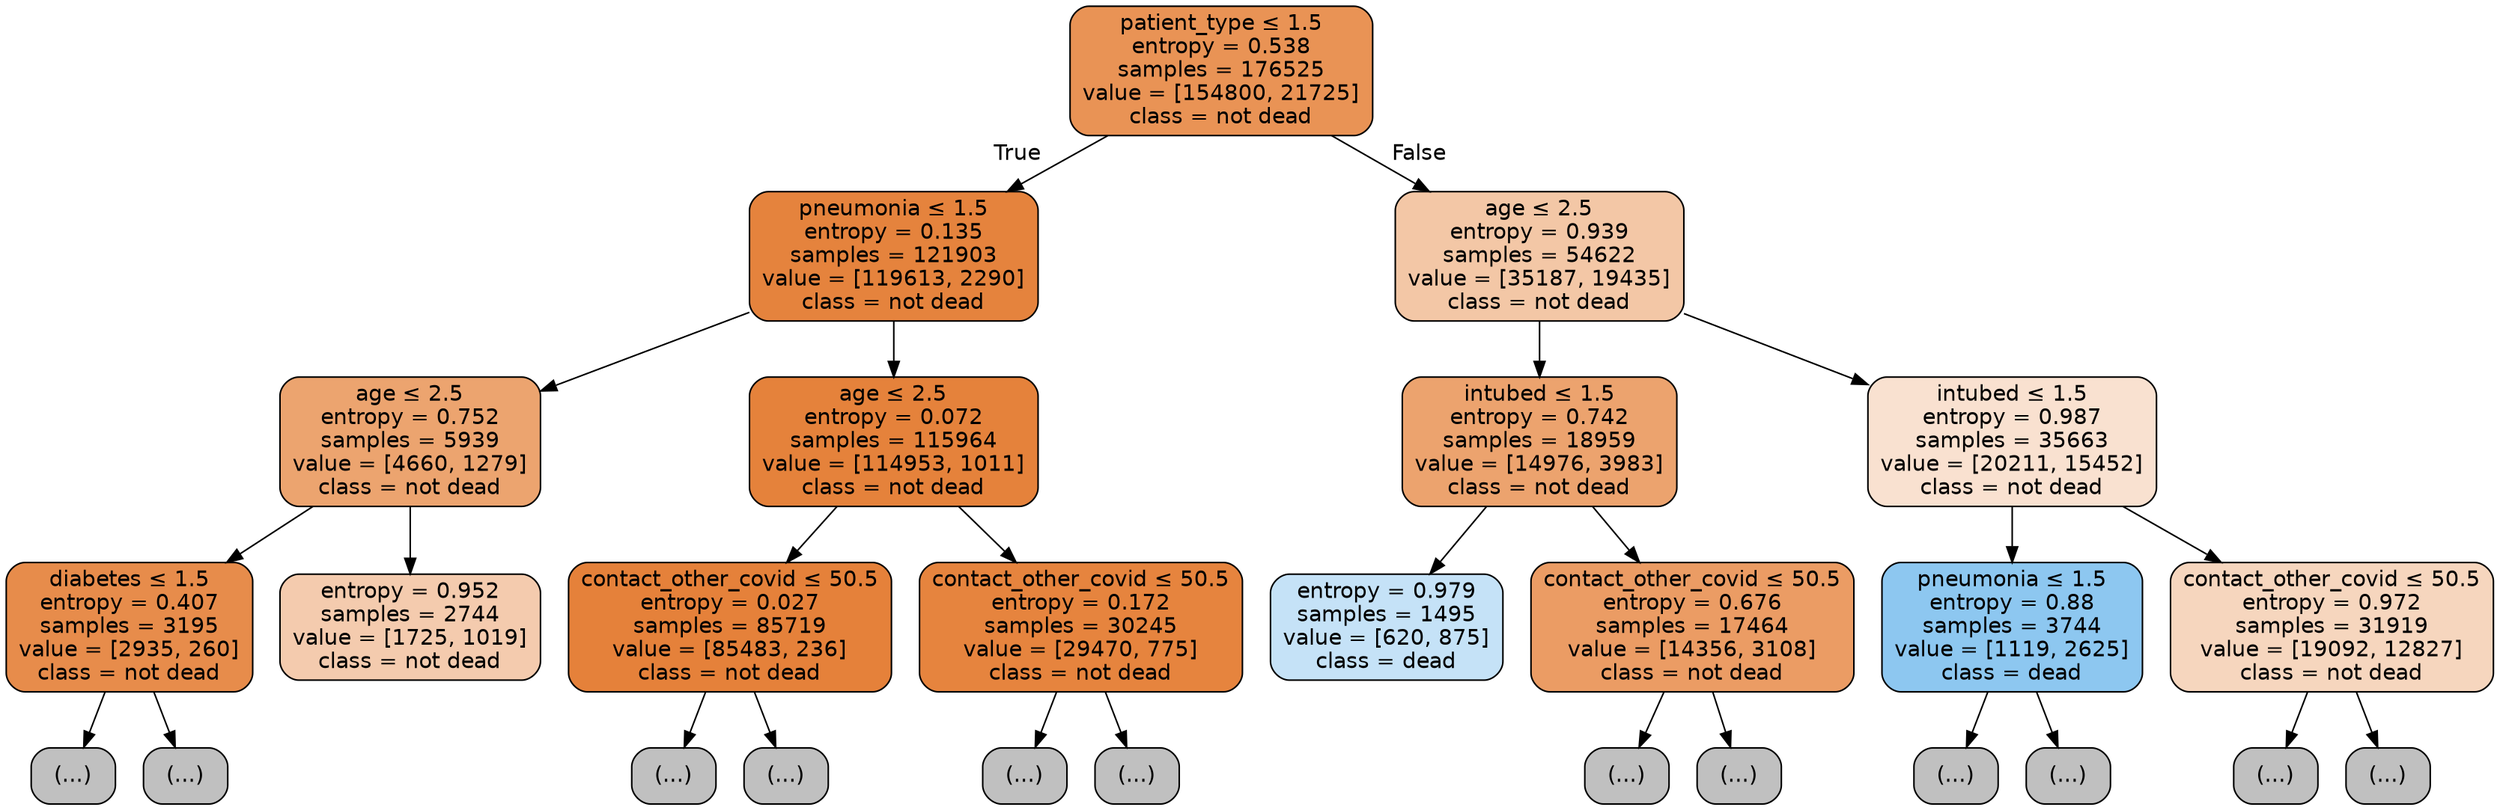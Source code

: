 digraph Tree {
node [shape=box, style="filled, rounded", color="black", fontname=helvetica] ;
edge [fontname=helvetica] ;
0 [label=<patient_type &le; 1.5<br/>entropy = 0.538<br/>samples = 176525<br/>value = [154800, 21725]<br/>class = not dead>, fillcolor="#e99355"] ;
1 [label=<pneumonia &le; 1.5<br/>entropy = 0.135<br/>samples = 121903<br/>value = [119613, 2290]<br/>class = not dead>, fillcolor="#e5833d"] ;
0 -> 1 [labeldistance=2.5, labelangle=45, headlabel="True"] ;
2 [label=<age &le; 2.5<br/>entropy = 0.752<br/>samples = 5939<br/>value = [4660, 1279]<br/>class = not dead>, fillcolor="#eca46f"] ;
1 -> 2 ;
3 [label=<diabetes &le; 1.5<br/>entropy = 0.407<br/>samples = 3195<br/>value = [2935, 260]<br/>class = not dead>, fillcolor="#e78c4b"] ;
2 -> 3 ;
4 [label="(...)", fillcolor="#C0C0C0"] ;
3 -> 4 ;
5 [label="(...)", fillcolor="#C0C0C0"] ;
3 -> 5 ;
6 [label=<entropy = 0.952<br/>samples = 2744<br/>value = [1725, 1019]<br/>class = not dead>, fillcolor="#f4cbae"] ;
2 -> 6 ;
7 [label=<age &le; 2.5<br/>entropy = 0.072<br/>samples = 115964<br/>value = [114953, 1011]<br/>class = not dead>, fillcolor="#e5823b"] ;
1 -> 7 ;
8 [label=<contact_other_covid &le; 50.5<br/>entropy = 0.027<br/>samples = 85719<br/>value = [85483, 236]<br/>class = not dead>, fillcolor="#e5813a"] ;
7 -> 8 ;
9 [label="(...)", fillcolor="#C0C0C0"] ;
8 -> 9 ;
162 [label="(...)", fillcolor="#C0C0C0"] ;
8 -> 162 ;
251 [label=<contact_other_covid &le; 50.5<br/>entropy = 0.172<br/>samples = 30245<br/>value = [29470, 775]<br/>class = not dead>, fillcolor="#e6843e"] ;
7 -> 251 ;
252 [label="(...)", fillcolor="#C0C0C0"] ;
251 -> 252 ;
293 [label="(...)", fillcolor="#C0C0C0"] ;
251 -> 293 ;
300 [label=<age &le; 2.5<br/>entropy = 0.939<br/>samples = 54622<br/>value = [35187, 19435]<br/>class = not dead>, fillcolor="#f3c7a6"] ;
0 -> 300 [labeldistance=2.5, labelangle=-45, headlabel="False"] ;
301 [label=<intubed &le; 1.5<br/>entropy = 0.742<br/>samples = 18959<br/>value = [14976, 3983]<br/>class = not dead>, fillcolor="#eca36e"] ;
300 -> 301 ;
302 [label=<entropy = 0.979<br/>samples = 1495<br/>value = [620, 875]<br/>class = dead>, fillcolor="#c5e2f7"] ;
301 -> 302 ;
303 [label=<contact_other_covid &le; 50.5<br/>entropy = 0.676<br/>samples = 17464<br/>value = [14356, 3108]<br/>class = not dead>, fillcolor="#eb9c64"] ;
301 -> 303 ;
304 [label="(...)", fillcolor="#C0C0C0"] ;
303 -> 304 ;
315 [label="(...)", fillcolor="#C0C0C0"] ;
303 -> 315 ;
328 [label=<intubed &le; 1.5<br/>entropy = 0.987<br/>samples = 35663<br/>value = [20211, 15452]<br/>class = not dead>, fillcolor="#f9e1d0"] ;
300 -> 328 ;
329 [label=<pneumonia &le; 1.5<br/>entropy = 0.88<br/>samples = 3744<br/>value = [1119, 2625]<br/>class = dead>, fillcolor="#8dc7f0"] ;
328 -> 329 ;
330 [label="(...)", fillcolor="#C0C0C0"] ;
329 -> 330 ;
333 [label="(...)", fillcolor="#C0C0C0"] ;
329 -> 333 ;
334 [label=<contact_other_covid &le; 50.5<br/>entropy = 0.972<br/>samples = 31919<br/>value = [19092, 12827]<br/>class = not dead>, fillcolor="#f6d6be"] ;
328 -> 334 ;
335 [label="(...)", fillcolor="#C0C0C0"] ;
334 -> 335 ;
350 [label="(...)", fillcolor="#C0C0C0"] ;
334 -> 350 ;
}